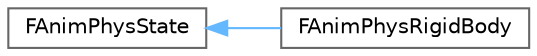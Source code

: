 digraph "Graphical Class Hierarchy"
{
 // INTERACTIVE_SVG=YES
 // LATEX_PDF_SIZE
  bgcolor="transparent";
  edge [fontname=Helvetica,fontsize=10,labelfontname=Helvetica,labelfontsize=10];
  node [fontname=Helvetica,fontsize=10,shape=box,height=0.2,width=0.4];
  rankdir="LR";
  Node0 [id="Node000000",label="FAnimPhysState",height=0.2,width=0.4,color="grey40", fillcolor="white", style="filled",URL="$dd/d96/classFAnimPhysState.html",tooltip="Defines a single closed, convex shape within the rigid body."];
  Node0 -> Node1 [id="edge3028_Node000000_Node000001",dir="back",color="steelblue1",style="solid",tooltip=" "];
  Node1 [id="Node000001",label="FAnimPhysRigidBody",height=0.2,width=0.4,color="grey40", fillcolor="white", style="filled",URL="$d9/dca/classFAnimPhysRigidBody.html",tooltip="A collection of shapes grouped for simulation as a rigid body."];
}
